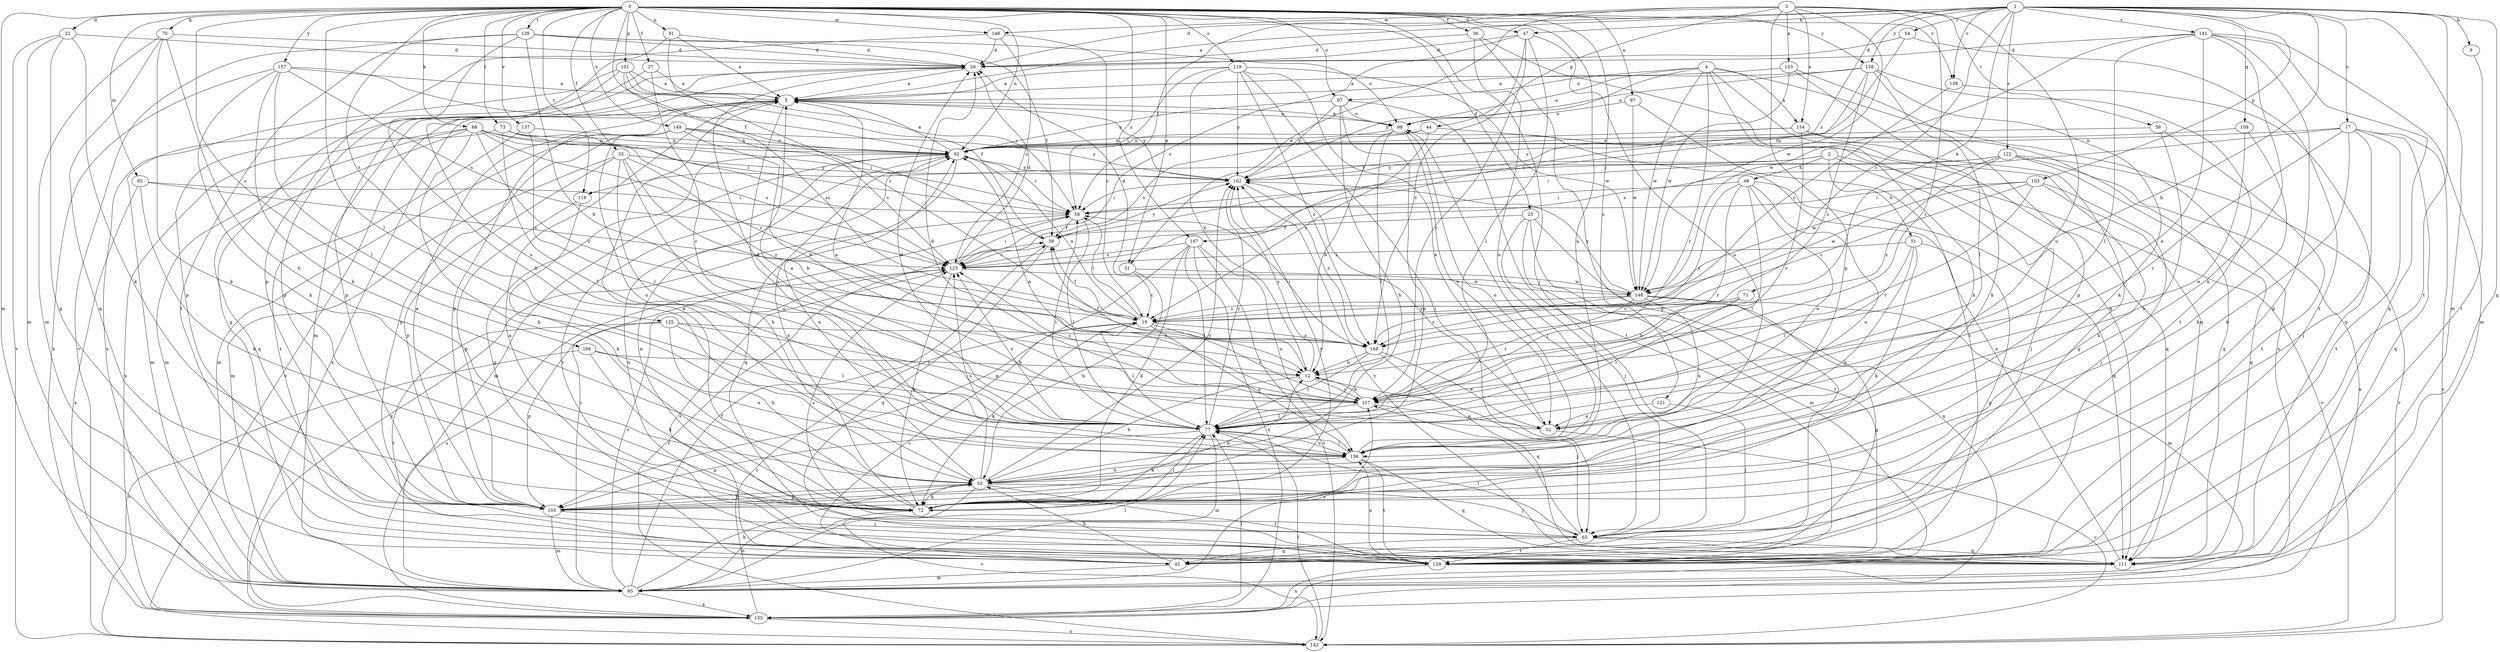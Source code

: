 strict digraph  {
0;
1;
2;
3;
4;
5;
9;
12;
17;
19;
22;
25;
26;
31;
32;
33;
36;
37;
39;
44;
45;
47;
48;
51;
52;
54;
56;
58;
65;
68;
70;
71;
72;
73;
77;
82;
85;
87;
91;
92;
97;
98;
101;
103;
105;
108;
111;
116;
117;
119;
121;
122;
123;
125;
128;
129;
136;
137;
138;
141;
142;
146;
148;
149;
153;
154;
155;
157;
158;
162;
166;
167;
168;
0 -> 22  [label=d];
0 -> 25  [label=d];
0 -> 31  [label=e];
0 -> 33  [label=f];
0 -> 36  [label=f];
0 -> 37  [label=f];
0 -> 39  [label=f];
0 -> 47  [label=h];
0 -> 65  [label=j];
0 -> 68  [label=k];
0 -> 70  [label=k];
0 -> 73  [label=l];
0 -> 77  [label=l];
0 -> 82  [label=m];
0 -> 85  [label=m];
0 -> 87  [label=n];
0 -> 91  [label=n];
0 -> 92  [label=n];
0 -> 97  [label=o];
0 -> 101  [label=p];
0 -> 116  [label=r];
0 -> 119  [label=s];
0 -> 121  [label=s];
0 -> 125  [label=t];
0 -> 128  [label=t];
0 -> 136  [label=u];
0 -> 137  [label=v];
0 -> 138  [label=v];
0 -> 146  [label=w];
0 -> 149  [label=x];
0 -> 157  [label=y];
0 -> 158  [label=y];
0 -> 166  [label=z];
0 -> 167  [label=z];
1 -> 5  [label=a];
1 -> 9  [label=b];
1 -> 12  [label=b];
1 -> 17  [label=c];
1 -> 19  [label=c];
1 -> 26  [label=d];
1 -> 47  [label=h];
1 -> 54  [label=i];
1 -> 71  [label=k];
1 -> 85  [label=m];
1 -> 103  [label=p];
1 -> 108  [label=q];
1 -> 111  [label=q];
1 -> 122  [label=s];
1 -> 129  [label=t];
1 -> 138  [label=v];
1 -> 141  [label=v];
1 -> 158  [label=y];
1 -> 167  [label=z];
2 -> 48  [label=h];
2 -> 51  [label=h];
2 -> 65  [label=j];
2 -> 116  [label=r];
2 -> 142  [label=v];
2 -> 162  [label=y];
3 -> 31  [label=e];
3 -> 44  [label=g];
3 -> 56  [label=i];
3 -> 58  [label=i];
3 -> 105  [label=p];
3 -> 117  [label=r];
3 -> 136  [label=u];
3 -> 146  [label=w];
3 -> 148  [label=w];
3 -> 153  [label=x];
3 -> 154  [label=x];
4 -> 72  [label=k];
4 -> 97  [label=o];
4 -> 98  [label=o];
4 -> 111  [label=q];
4 -> 117  [label=r];
4 -> 148  [label=w];
4 -> 154  [label=x];
4 -> 155  [label=x];
4 -> 162  [label=y];
5 -> 98  [label=o];
5 -> 105  [label=p];
5 -> 136  [label=u];
5 -> 142  [label=v];
5 -> 155  [label=x];
5 -> 162  [label=y];
9 -> 129  [label=t];
12 -> 39  [label=f];
12 -> 52  [label=h];
12 -> 65  [label=j];
12 -> 117  [label=r];
12 -> 162  [label=y];
17 -> 65  [label=j];
17 -> 72  [label=k];
17 -> 92  [label=n];
17 -> 111  [label=q];
17 -> 117  [label=r];
17 -> 123  [label=s];
17 -> 129  [label=t];
17 -> 142  [label=v];
19 -> 39  [label=f];
19 -> 58  [label=i];
19 -> 72  [label=k];
19 -> 77  [label=l];
19 -> 92  [label=n];
19 -> 117  [label=r];
19 -> 136  [label=u];
19 -> 168  [label=z];
22 -> 26  [label=d];
22 -> 45  [label=g];
22 -> 72  [label=k];
22 -> 85  [label=m];
22 -> 142  [label=v];
25 -> 39  [label=f];
25 -> 65  [label=j];
25 -> 85  [label=m];
25 -> 129  [label=t];
25 -> 155  [label=x];
26 -> 5  [label=a];
26 -> 45  [label=g];
26 -> 85  [label=m];
26 -> 105  [label=p];
31 -> 19  [label=c];
31 -> 52  [label=h];
31 -> 148  [label=w];
32 -> 26  [label=d];
32 -> 142  [label=v];
32 -> 162  [label=y];
33 -> 12  [label=b];
33 -> 52  [label=h];
33 -> 85  [label=m];
33 -> 105  [label=p];
33 -> 136  [label=u];
33 -> 162  [label=y];
33 -> 168  [label=z];
36 -> 26  [label=d];
36 -> 45  [label=g];
36 -> 111  [label=q];
36 -> 136  [label=u];
37 -> 5  [label=a];
37 -> 105  [label=p];
37 -> 117  [label=r];
39 -> 111  [label=q];
39 -> 123  [label=s];
39 -> 162  [label=y];
44 -> 19  [label=c];
44 -> 92  [label=n];
44 -> 111  [label=q];
44 -> 123  [label=s];
45 -> 19  [label=c];
45 -> 52  [label=h];
45 -> 85  [label=m];
45 -> 123  [label=s];
47 -> 26  [label=d];
47 -> 77  [label=l];
47 -> 117  [label=r];
47 -> 123  [label=s];
47 -> 136  [label=u];
47 -> 168  [label=z];
48 -> 32  [label=e];
48 -> 58  [label=i];
48 -> 77  [label=l];
48 -> 111  [label=q];
48 -> 117  [label=r];
48 -> 136  [label=u];
48 -> 168  [label=z];
51 -> 45  [label=g];
51 -> 52  [label=h];
51 -> 72  [label=k];
51 -> 77  [label=l];
51 -> 123  [label=s];
52 -> 65  [label=j];
52 -> 72  [label=k];
52 -> 92  [label=n];
52 -> 105  [label=p];
52 -> 123  [label=s];
52 -> 129  [label=t];
52 -> 142  [label=v];
52 -> 162  [label=y];
54 -> 26  [label=d];
54 -> 39  [label=f];
54 -> 129  [label=t];
56 -> 52  [label=h];
56 -> 92  [label=n];
56 -> 129  [label=t];
58 -> 39  [label=f];
58 -> 77  [label=l];
58 -> 155  [label=x];
65 -> 45  [label=g];
65 -> 77  [label=l];
65 -> 92  [label=n];
65 -> 111  [label=q];
65 -> 117  [label=r];
65 -> 123  [label=s];
65 -> 129  [label=t];
68 -> 19  [label=c];
68 -> 58  [label=i];
68 -> 72  [label=k];
68 -> 85  [label=m];
68 -> 92  [label=n];
68 -> 111  [label=q];
68 -> 123  [label=s];
68 -> 155  [label=x];
68 -> 168  [label=z];
70 -> 26  [label=d];
70 -> 52  [label=h];
70 -> 72  [label=k];
70 -> 85  [label=m];
70 -> 111  [label=q];
71 -> 12  [label=b];
71 -> 19  [label=c];
71 -> 77  [label=l];
72 -> 5  [label=a];
72 -> 77  [label=l];
72 -> 85  [label=m];
72 -> 92  [label=n];
72 -> 162  [label=y];
73 -> 58  [label=i];
73 -> 77  [label=l];
73 -> 85  [label=m];
73 -> 92  [label=n];
73 -> 123  [label=s];
77 -> 5  [label=a];
77 -> 26  [label=d];
77 -> 58  [label=i];
77 -> 72  [label=k];
77 -> 85  [label=m];
77 -> 105  [label=p];
77 -> 123  [label=s];
77 -> 136  [label=u];
77 -> 162  [label=y];
82 -> 58  [label=i];
82 -> 72  [label=k];
82 -> 123  [label=s];
82 -> 155  [label=x];
85 -> 39  [label=f];
85 -> 52  [label=h];
85 -> 58  [label=i];
85 -> 77  [label=l];
85 -> 117  [label=r];
85 -> 123  [label=s];
85 -> 155  [label=x];
87 -> 98  [label=o];
87 -> 129  [label=t];
87 -> 148  [label=w];
91 -> 5  [label=a];
91 -> 19  [label=c];
91 -> 26  [label=d];
91 -> 136  [label=u];
92 -> 5  [label=a];
92 -> 45  [label=g];
92 -> 58  [label=i];
92 -> 85  [label=m];
92 -> 111  [label=q];
92 -> 129  [label=t];
92 -> 162  [label=y];
97 -> 52  [label=h];
97 -> 92  [label=n];
97 -> 98  [label=o];
97 -> 105  [label=p];
97 -> 129  [label=t];
97 -> 162  [label=y];
98 -> 5  [label=a];
98 -> 12  [label=b];
98 -> 32  [label=e];
98 -> 65  [label=j];
98 -> 77  [label=l];
98 -> 92  [label=n];
101 -> 5  [label=a];
101 -> 19  [label=c];
101 -> 39  [label=f];
101 -> 58  [label=i];
101 -> 105  [label=p];
101 -> 155  [label=x];
103 -> 19  [label=c];
103 -> 52  [label=h];
103 -> 58  [label=i];
103 -> 65  [label=j];
103 -> 117  [label=r];
103 -> 148  [label=w];
105 -> 5  [label=a];
105 -> 12  [label=b];
105 -> 52  [label=h];
105 -> 65  [label=j];
105 -> 85  [label=m];
108 -> 32  [label=e];
108 -> 72  [label=k];
108 -> 92  [label=n];
111 -> 98  [label=o];
111 -> 162  [label=y];
116 -> 72  [label=k];
116 -> 105  [label=p];
117 -> 5  [label=a];
117 -> 12  [label=b];
117 -> 26  [label=d];
117 -> 32  [label=e];
117 -> 77  [label=l];
117 -> 92  [label=n];
117 -> 123  [label=s];
119 -> 5  [label=a];
119 -> 12  [label=b];
119 -> 32  [label=e];
119 -> 58  [label=i];
119 -> 65  [label=j];
119 -> 148  [label=w];
119 -> 162  [label=y];
119 -> 168  [label=z];
121 -> 32  [label=e];
121 -> 65  [label=j];
122 -> 58  [label=i];
122 -> 111  [label=q];
122 -> 142  [label=v];
122 -> 148  [label=w];
122 -> 155  [label=x];
122 -> 162  [label=y];
122 -> 168  [label=z];
123 -> 26  [label=d];
123 -> 58  [label=i];
123 -> 72  [label=k];
123 -> 148  [label=w];
125 -> 52  [label=h];
125 -> 77  [label=l];
125 -> 105  [label=p];
125 -> 117  [label=r];
125 -> 129  [label=t];
125 -> 168  [label=z];
128 -> 12  [label=b];
128 -> 26  [label=d];
128 -> 39  [label=f];
128 -> 52  [label=h];
128 -> 98  [label=o];
128 -> 129  [label=t];
128 -> 142  [label=v];
129 -> 5  [label=a];
129 -> 92  [label=n];
129 -> 136  [label=u];
129 -> 155  [label=x];
136 -> 52  [label=h];
136 -> 77  [label=l];
136 -> 98  [label=o];
136 -> 111  [label=q];
136 -> 129  [label=t];
137 -> 77  [label=l];
137 -> 92  [label=n];
137 -> 129  [label=t];
138 -> 19  [label=c];
138 -> 111  [label=q];
141 -> 26  [label=d];
141 -> 32  [label=e];
141 -> 45  [label=g];
141 -> 72  [label=k];
141 -> 77  [label=l];
141 -> 85  [label=m];
141 -> 111  [label=q];
141 -> 148  [label=w];
142 -> 39  [label=f];
142 -> 77  [label=l];
146 -> 19  [label=c];
146 -> 26  [label=d];
146 -> 105  [label=p];
146 -> 123  [label=s];
148 -> 19  [label=c];
148 -> 26  [label=d];
148 -> 45  [label=g];
148 -> 85  [label=m];
148 -> 117  [label=r];
148 -> 136  [label=u];
148 -> 162  [label=y];
148 -> 168  [label=z];
149 -> 12  [label=b];
149 -> 85  [label=m];
149 -> 92  [label=n];
149 -> 105  [label=p];
149 -> 123  [label=s];
149 -> 136  [label=u];
149 -> 162  [label=y];
153 -> 5  [label=a];
153 -> 72  [label=k];
153 -> 105  [label=p];
153 -> 148  [label=w];
154 -> 45  [label=g];
154 -> 92  [label=n];
154 -> 111  [label=q];
154 -> 117  [label=r];
154 -> 162  [label=y];
155 -> 19  [label=c];
155 -> 77  [label=l];
155 -> 123  [label=s];
155 -> 142  [label=v];
157 -> 5  [label=a];
157 -> 52  [label=h];
157 -> 72  [label=k];
157 -> 77  [label=l];
157 -> 92  [label=n];
157 -> 123  [label=s];
157 -> 155  [label=x];
158 -> 5  [label=a];
158 -> 72  [label=k];
158 -> 77  [label=l];
158 -> 98  [label=o];
158 -> 123  [label=s];
158 -> 129  [label=t];
158 -> 168  [label=z];
162 -> 58  [label=i];
162 -> 168  [label=z];
166 -> 12  [label=b];
166 -> 72  [label=k];
166 -> 136  [label=u];
166 -> 142  [label=v];
167 -> 72  [label=k];
167 -> 77  [label=l];
167 -> 105  [label=p];
167 -> 123  [label=s];
167 -> 136  [label=u];
167 -> 142  [label=v];
167 -> 155  [label=x];
168 -> 12  [label=b];
168 -> 32  [label=e];
168 -> 58  [label=i];
168 -> 77  [label=l];
168 -> 111  [label=q];
}
